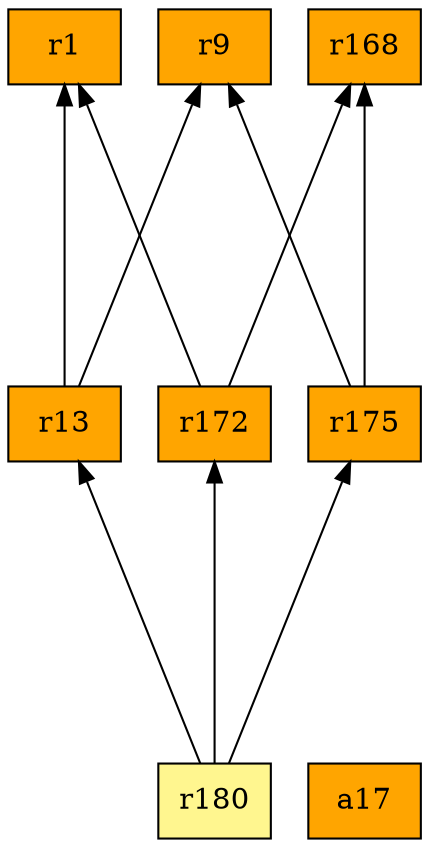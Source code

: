 digraph G {
rankdir=BT;ranksep="2.0";
"r180" [shape=record,fillcolor=khaki1,style=filled,label="{r180}"];
"r172" [shape=record,fillcolor=orange,style=filled,label="{r172}"];
"r175" [shape=record,fillcolor=orange,style=filled,label="{r175}"];
"a17" [shape=record,fillcolor=orange,style=filled,label="{a17}"];
"r13" [shape=record,fillcolor=orange,style=filled,label="{r13}"];
"r1" [shape=record,fillcolor=orange,style=filled,label="{r1}"];
"r9" [shape=record,fillcolor=orange,style=filled,label="{r9}"];
"r168" [shape=record,fillcolor=orange,style=filled,label="{r168}"];
"r180" -> "r172"
"r180" -> "r175"
"r180" -> "r13"
"r172" -> "r1"
"r172" -> "r168"
"r175" -> "r9"
"r175" -> "r168"
"r13" -> "r9"
"r13" -> "r1"
}
